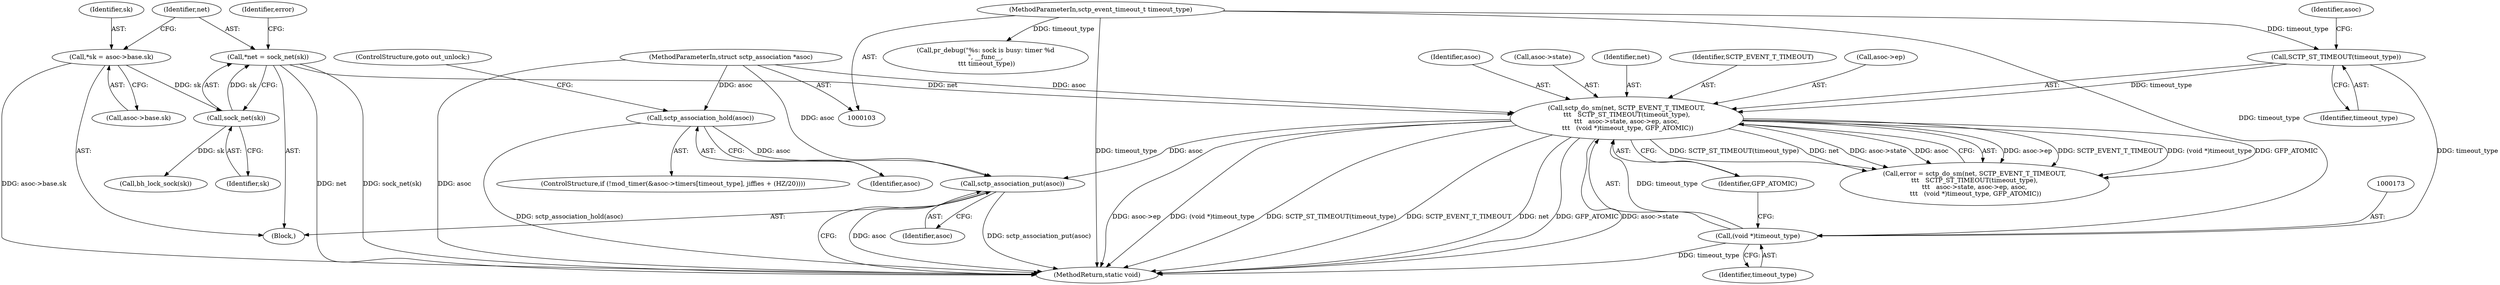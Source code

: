 digraph "0_linux_635682a14427d241bab7bbdeebb48a7d7b91638e_2@pointer" {
"1000187" [label="(Call,sctp_association_put(asoc))"];
"1000148" [label="(Call,sctp_association_hold(asoc))"];
"1000104" [label="(MethodParameterIn,struct sctp_association *asoc)"];
"1000160" [label="(Call,sctp_do_sm(net, SCTP_EVENT_T_TIMEOUT,\n\t\t\t   SCTP_ST_TIMEOUT(timeout_type),\n\t\t\t   asoc->state, asoc->ep, asoc,\n \t\t\t   (void *)timeout_type, GFP_ATOMIC))"];
"1000116" [label="(Call,*net = sock_net(sk))"];
"1000118" [label="(Call,sock_net(sk))"];
"1000108" [label="(Call,*sk = asoc->base.sk)"];
"1000163" [label="(Call,SCTP_ST_TIMEOUT(timeout_type))"];
"1000105" [label="(MethodParameterIn,sctp_event_timeout_t timeout_type)"];
"1000172" [label="(Call,(void *)timeout_type)"];
"1000166" [label="(Identifier,asoc)"];
"1000188" [label="(Identifier,asoc)"];
"1000175" [label="(Identifier,GFP_ATOMIC)"];
"1000122" [label="(Identifier,error)"];
"1000130" [label="(Call,pr_debug(\"%s: sock is busy: timer %d\n\", __func__,\n \t\t\t timeout_type))"];
"1000104" [label="(MethodParameterIn,struct sctp_association *asoc)"];
"1000117" [label="(Identifier,net)"];
"1000109" [label="(Identifier,sk)"];
"1000171" [label="(Identifier,asoc)"];
"1000165" [label="(Call,asoc->state)"];
"1000189" [label="(MethodReturn,static void)"];
"1000110" [label="(Call,asoc->base.sk)"];
"1000161" [label="(Identifier,net)"];
"1000164" [label="(Identifier,timeout_type)"];
"1000119" [label="(Identifier,sk)"];
"1000118" [label="(Call,sock_net(sk))"];
"1000148" [label="(Call,sctp_association_hold(asoc))"];
"1000160" [label="(Call,sctp_do_sm(net, SCTP_EVENT_T_TIMEOUT,\n\t\t\t   SCTP_ST_TIMEOUT(timeout_type),\n\t\t\t   asoc->state, asoc->ep, asoc,\n \t\t\t   (void *)timeout_type, GFP_ATOMIC))"];
"1000108" [label="(Call,*sk = asoc->base.sk)"];
"1000124" [label="(Call,bh_lock_sock(sk))"];
"1000187" [label="(Call,sctp_association_put(asoc))"];
"1000162" [label="(Identifier,SCTP_EVENT_T_TIMEOUT)"];
"1000168" [label="(Call,asoc->ep)"];
"1000163" [label="(Call,SCTP_ST_TIMEOUT(timeout_type))"];
"1000106" [label="(Block,)"];
"1000149" [label="(Identifier,asoc)"];
"1000116" [label="(Call,*net = sock_net(sk))"];
"1000134" [label="(ControlStructure,if (!mod_timer(&asoc->timers[timeout_type], jiffies + (HZ/20))))"];
"1000174" [label="(Identifier,timeout_type)"];
"1000150" [label="(ControlStructure,goto out_unlock;)"];
"1000105" [label="(MethodParameterIn,sctp_event_timeout_t timeout_type)"];
"1000158" [label="(Call,error = sctp_do_sm(net, SCTP_EVENT_T_TIMEOUT,\n\t\t\t   SCTP_ST_TIMEOUT(timeout_type),\n\t\t\t   asoc->state, asoc->ep, asoc,\n \t\t\t   (void *)timeout_type, GFP_ATOMIC))"];
"1000172" [label="(Call,(void *)timeout_type)"];
"1000187" -> "1000106"  [label="AST: "];
"1000187" -> "1000188"  [label="CFG: "];
"1000188" -> "1000187"  [label="AST: "];
"1000189" -> "1000187"  [label="CFG: "];
"1000187" -> "1000189"  [label="DDG: asoc"];
"1000187" -> "1000189"  [label="DDG: sctp_association_put(asoc)"];
"1000148" -> "1000187"  [label="DDG: asoc"];
"1000160" -> "1000187"  [label="DDG: asoc"];
"1000104" -> "1000187"  [label="DDG: asoc"];
"1000148" -> "1000134"  [label="AST: "];
"1000148" -> "1000149"  [label="CFG: "];
"1000149" -> "1000148"  [label="AST: "];
"1000150" -> "1000148"  [label="CFG: "];
"1000148" -> "1000189"  [label="DDG: sctp_association_hold(asoc)"];
"1000104" -> "1000148"  [label="DDG: asoc"];
"1000104" -> "1000103"  [label="AST: "];
"1000104" -> "1000189"  [label="DDG: asoc"];
"1000104" -> "1000160"  [label="DDG: asoc"];
"1000160" -> "1000158"  [label="AST: "];
"1000160" -> "1000175"  [label="CFG: "];
"1000161" -> "1000160"  [label="AST: "];
"1000162" -> "1000160"  [label="AST: "];
"1000163" -> "1000160"  [label="AST: "];
"1000165" -> "1000160"  [label="AST: "];
"1000168" -> "1000160"  [label="AST: "];
"1000171" -> "1000160"  [label="AST: "];
"1000172" -> "1000160"  [label="AST: "];
"1000175" -> "1000160"  [label="AST: "];
"1000158" -> "1000160"  [label="CFG: "];
"1000160" -> "1000189"  [label="DDG: asoc->ep"];
"1000160" -> "1000189"  [label="DDG: (void *)timeout_type"];
"1000160" -> "1000189"  [label="DDG: SCTP_ST_TIMEOUT(timeout_type)"];
"1000160" -> "1000189"  [label="DDG: SCTP_EVENT_T_TIMEOUT"];
"1000160" -> "1000189"  [label="DDG: net"];
"1000160" -> "1000189"  [label="DDG: GFP_ATOMIC"];
"1000160" -> "1000189"  [label="DDG: asoc->state"];
"1000160" -> "1000158"  [label="DDG: asoc->ep"];
"1000160" -> "1000158"  [label="DDG: SCTP_EVENT_T_TIMEOUT"];
"1000160" -> "1000158"  [label="DDG: (void *)timeout_type"];
"1000160" -> "1000158"  [label="DDG: GFP_ATOMIC"];
"1000160" -> "1000158"  [label="DDG: SCTP_ST_TIMEOUT(timeout_type)"];
"1000160" -> "1000158"  [label="DDG: net"];
"1000160" -> "1000158"  [label="DDG: asoc->state"];
"1000160" -> "1000158"  [label="DDG: asoc"];
"1000116" -> "1000160"  [label="DDG: net"];
"1000163" -> "1000160"  [label="DDG: timeout_type"];
"1000172" -> "1000160"  [label="DDG: timeout_type"];
"1000116" -> "1000106"  [label="AST: "];
"1000116" -> "1000118"  [label="CFG: "];
"1000117" -> "1000116"  [label="AST: "];
"1000118" -> "1000116"  [label="AST: "];
"1000122" -> "1000116"  [label="CFG: "];
"1000116" -> "1000189"  [label="DDG: sock_net(sk)"];
"1000116" -> "1000189"  [label="DDG: net"];
"1000118" -> "1000116"  [label="DDG: sk"];
"1000118" -> "1000119"  [label="CFG: "];
"1000119" -> "1000118"  [label="AST: "];
"1000108" -> "1000118"  [label="DDG: sk"];
"1000118" -> "1000124"  [label="DDG: sk"];
"1000108" -> "1000106"  [label="AST: "];
"1000108" -> "1000110"  [label="CFG: "];
"1000109" -> "1000108"  [label="AST: "];
"1000110" -> "1000108"  [label="AST: "];
"1000117" -> "1000108"  [label="CFG: "];
"1000108" -> "1000189"  [label="DDG: asoc->base.sk"];
"1000163" -> "1000164"  [label="CFG: "];
"1000164" -> "1000163"  [label="AST: "];
"1000166" -> "1000163"  [label="CFG: "];
"1000105" -> "1000163"  [label="DDG: timeout_type"];
"1000163" -> "1000172"  [label="DDG: timeout_type"];
"1000105" -> "1000103"  [label="AST: "];
"1000105" -> "1000189"  [label="DDG: timeout_type"];
"1000105" -> "1000130"  [label="DDG: timeout_type"];
"1000105" -> "1000172"  [label="DDG: timeout_type"];
"1000172" -> "1000174"  [label="CFG: "];
"1000173" -> "1000172"  [label="AST: "];
"1000174" -> "1000172"  [label="AST: "];
"1000175" -> "1000172"  [label="CFG: "];
"1000172" -> "1000189"  [label="DDG: timeout_type"];
}
